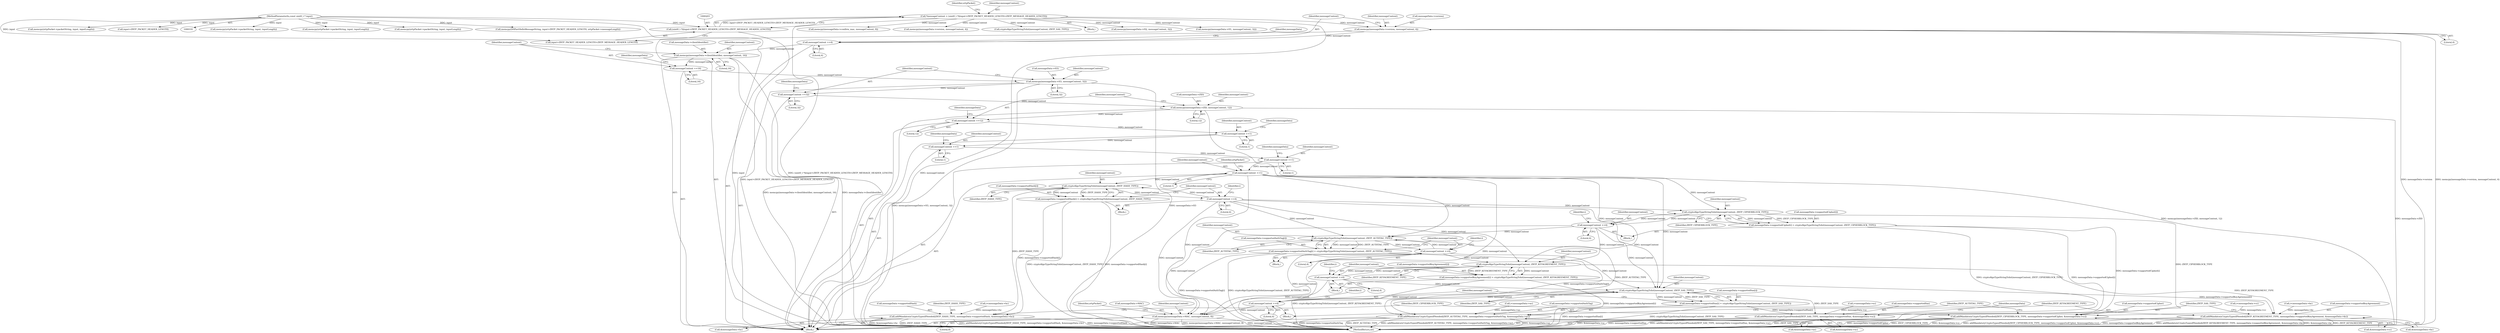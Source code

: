 digraph "0_bzrtp_bbb1e6e2f467ee4bd7b9a8c800e4f07343d7d99b@API" {
"1000233" [label="(Call,memcpy(messageData->clientIdentifier, messageContent, 16))"];
"1000230" [label="(Call,messageContent +=4)"];
"1000224" [label="(Call,memcpy(messageData->version, messageContent, 4))"];
"1000200" [label="(Call,*messageContent = (uint8_t *)(input+ZRTP_PACKET_HEADER_LENGTH+ZRTP_MESSAGE_HEADER_LENGTH))"];
"1000202" [label="(Call,(uint8_t *)(input+ZRTP_PACKET_HEADER_LENGTH+ZRTP_MESSAGE_HEADER_LENGTH))"];
"1000194" [label="(MethodParameterIn,const uint8_t * input)"];
"1000239" [label="(Call,messageContent +=16)"];
"1000242" [label="(Call,memcpy(messageData->H3, messageContent, 32))"];
"1000248" [label="(Call,messageContent +=32)"];
"1000251" [label="(Call,memcpy(messageData->ZID, messageContent, 12))"];
"1000257" [label="(Call,messageContent +=12)"];
"1000290" [label="(Call,messageContent +=1)"];
"1000303" [label="(Call,messageContent +=1)"];
"1000328" [label="(Call,messageContent +=1)"];
"1000353" [label="(Call,messageContent +=1)"];
"1000417" [label="(Call,cryptoAlgoTypeStringToInt(messageContent, ZRTP_HASH_TYPE))"];
"1000411" [label="(Call,messageData->supportedHash[i] = cryptoAlgoTypeStringToInt(messageContent, ZRTP_HASH_TYPE))"];
"1000519" [label="(Call,addMandatoryCryptoTypesIfNeeded(ZRTP_HASH_TYPE, messageData->supportedHash, &messageData->hc))"];
"1000420" [label="(Call,messageContent +=4)"];
"1000441" [label="(Call,cryptoAlgoTypeStringToInt(messageContent, ZRTP_CIPHERBLOCK_TYPE))"];
"1000435" [label="(Call,messageData->supportedCipher[i] = cryptoAlgoTypeStringToInt(messageContent, ZRTP_CIPHERBLOCK_TYPE))"];
"1000528" [label="(Call,addMandatoryCryptoTypesIfNeeded(ZRTP_CIPHERBLOCK_TYPE, messageData->supportedCipher, &messageData->cc))"];
"1000444" [label="(Call,messageContent +=4)"];
"1000465" [label="(Call,cryptoAlgoTypeStringToInt(messageContent, ZRTP_AUTHTAG_TYPE))"];
"1000459" [label="(Call,messageData->supportedAuthTag[i] = cryptoAlgoTypeStringToInt(messageContent, ZRTP_AUTHTAG_TYPE))"];
"1000537" [label="(Call,addMandatoryCryptoTypesIfNeeded(ZRTP_AUTHTAG_TYPE, messageData->supportedAuthTag, &messageData->ac))"];
"1000468" [label="(Call,messageContent +=4)"];
"1000489" [label="(Call,cryptoAlgoTypeStringToInt(messageContent, ZRTP_KEYAGREEMENT_TYPE))"];
"1000483" [label="(Call,messageData->supportedKeyAgreement[i] = cryptoAlgoTypeStringToInt(messageContent, ZRTP_KEYAGREEMENT_TYPE))"];
"1000546" [label="(Call,addMandatoryCryptoTypesIfNeeded(ZRTP_KEYAGREEMENT_TYPE, messageData->supportedKeyAgreement, &messageData->kc))"];
"1000492" [label="(Call,messageContent +=4)"];
"1000513" [label="(Call,cryptoAlgoTypeStringToInt(messageContent, ZRTP_SAS_TYPE))"];
"1000507" [label="(Call,messageData->supportedSas[i] = cryptoAlgoTypeStringToInt(messageContent, ZRTP_SAS_TYPE))"];
"1000555" [label="(Call,addMandatoryCryptoTypesIfNeeded(ZRTP_SAS_TYPE, messageData->supportedSas, &messageData->sc))"];
"1000516" [label="(Call,messageContent +=4)"];
"1000564" [label="(Call,memcpy(messageData->MAC, messageContent, 8))"];
"1000441" [label="(Call,cryptoAlgoTypeStringToInt(messageContent, ZRTP_CIPHERBLOCK_TYPE))"];
"1000530" [label="(Call,messageData->supportedCipher)"];
"1000457" [label="(Identifier,i)"];
"1000253" [label="(Identifier,messageData)"];
"1000481" [label="(Identifier,i)"];
"1001285" [label="(Call,memcpy(zrtpPacket->packetString, input, inputLength))"];
"1000211" [label="(Identifier,zrtpPacket)"];
"1000246" [label="(Identifier,messageContent)"];
"1000251" [label="(Call,memcpy(messageData->ZID, messageContent, 12))"];
"1000520" [label="(Identifier,ZRTP_HASH_TYPE)"];
"1000243" [label="(Call,messageData->H3)"];
"1000484" [label="(Call,messageData->supportedKeyAgreement[i])"];
"1000202" [label="(Call,(uint8_t *)(input+ZRTP_PACKET_HEADER_LENGTH+ZRTP_MESSAGE_HEADER_LENGTH))"];
"1000436" [label="(Call,messageData->supportedCipher[i])"];
"1000466" [label="(Identifier,messageContent)"];
"1000538" [label="(Identifier,ZRTP_AUTHTAG_TYPE)"];
"1000524" [label="(Call,&messageData->hc)"];
"1000422" [label="(Literal,4)"];
"1000891" [label="(Call,memcpy(zrtpPacket->packetString, input, inputLength))"];
"1000418" [label="(Identifier,messageContent)"];
"1000333" [label="(Identifier,messageData)"];
"1000533" [label="(Call,&messageData->cc)"];
"1000556" [label="(Identifier,ZRTP_SAS_TYPE)"];
"1000224" [label="(Call,memcpy(messageData->version, messageContent, 4))"];
"1000201" [label="(Identifier,messageContent)"];
"1000435" [label="(Call,messageData->supportedCipher[i] = cryptoAlgoTypeStringToInt(messageContent, ZRTP_CIPHERBLOCK_TYPE))"];
"1000427" [label="(Call,i<messageData->cc)"];
"1000514" [label="(Identifier,messageContent)"];
"1000588" [label="(Call,memcpy(zrtpPacket->packetString, input, inputLength))"];
"1000469" [label="(Identifier,messageContent)"];
"1001078" [label="(Call,memcpy(DHPartHelloMessageString, input+ZRTP_PACKET_HEADER_LENGTH, zrtpPacket->messageLength))"];
"1000458" [label="(Block,)"];
"1000444" [label="(Call,messageContent +=4)"];
"1000551" [label="(Call,&messageData->kc)"];
"1000231" [label="(Identifier,messageContent)"];
"1000225" [label="(Call,messageData->version)"];
"1000493" [label="(Identifier,messageContent)"];
"1000483" [label="(Call,messageData->supportedKeyAgreement[i] = cryptoAlgoTypeStringToInt(messageContent, ZRTP_KEYAGREEMENT_TYPE))"];
"1000257" [label="(Call,messageContent +=12)"];
"1000489" [label="(Call,cryptoAlgoTypeStringToInt(messageContent, ZRTP_KEYAGREEMENT_TYPE))"];
"1000250" [label="(Literal,32)"];
"1000290" [label="(Call,messageContent +=1)"];
"1000460" [label="(Call,messageData->supportedAuthTag[i])"];
"1000491" [label="(Identifier,ZRTP_KEYAGREEMENT_TYPE)"];
"1000529" [label="(Identifier,ZRTP_CIPHERBLOCK_TYPE)"];
"1000291" [label="(Identifier,messageContent)"];
"1000235" [label="(Identifier,messageData)"];
"1000451" [label="(Call,i<messageData->ac)"];
"1000467" [label="(Identifier,ZRTP_AUTHTAG_TYPE)"];
"1000518" [label="(Literal,4)"];
"1000515" [label="(Identifier,ZRTP_SAS_TYPE)"];
"1000568" [label="(Identifier,messageContent)"];
"1000499" [label="(Call,i<messageData->sc)"];
"1000528" [label="(Call,addMandatoryCryptoTypesIfNeeded(ZRTP_CIPHERBLOCK_TYPE, messageData->supportedCipher, &messageData->cc))"];
"1000248" [label="(Call,messageContent +=32)"];
"1000354" [label="(Identifier,messageContent)"];
"1000507" [label="(Call,messageData->supportedSas[i] = cryptoAlgoTypeStringToInt(messageContent, ZRTP_SAS_TYPE))"];
"1000547" [label="(Identifier,ZRTP_KEYAGREEMENT_TYPE)"];
"1000259" [label="(Literal,12)"];
"1001379" [label="(Call,memcpy(messageData->confirm_mac, messageContent, 8))"];
"1001941" [label="(Call,memcpy(messageData->version, messageContent, 4))"];
"1000513" [label="(Call,cryptoAlgoTypeStringToInt(messageContent, ZRTP_SAS_TYPE))"];
"1000812" [label="(Call,cryptoAlgoTypeStringToInt(messageContent, ZRTP_SAS_TYPE))"];
"1001915" [label="(Call,memcpy(zrtpPacket->packetString, input, inputLength))"];
"1000465" [label="(Call,cryptoAlgoTypeStringToInt(messageContent, ZRTP_AUTHTAG_TYPE))"];
"1000197" [label="(Block,)"];
"1000305" [label="(Literal,1)"];
"1000194" [label="(MethodParameterIn,const uint8_t * input)"];
"1000445" [label="(Identifier,messageContent)"];
"1000353" [label="(Call,messageContent +=1)"];
"1000572" [label="(Identifier,zrtpPacket)"];
"1000255" [label="(Identifier,messageContent)"];
"1000232" [label="(Literal,4)"];
"1000494" [label="(Literal,4)"];
"1000468" [label="(Call,messageContent +=4)"];
"1000519" [label="(Call,addMandatoryCryptoTypesIfNeeded(ZRTP_HASH_TYPE, messageData->supportedHash, &messageData->hc))"];
"1000295" [label="(Identifier,messageData)"];
"1000412" [label="(Call,messageData->supportedHash[i])"];
"1000537" [label="(Call,addMandatoryCryptoTypesIfNeeded(ZRTP_AUTHTAG_TYPE, messageData->supportedAuthTag, &messageData->ac))"];
"1000244" [label="(Identifier,messageData)"];
"1000419" [label="(Identifier,ZRTP_HASH_TYPE)"];
"1000328" [label="(Call,messageContent +=1)"];
"1000420" [label="(Call,messageContent +=4)"];
"1000434" [label="(Block,)"];
"1000247" [label="(Literal,32)"];
"1000240" [label="(Identifier,messageContent)"];
"1000237" [label="(Identifier,messageContent)"];
"1000303" [label="(Call,messageContent +=1)"];
"1000292" [label="(Literal,1)"];
"1000446" [label="(Literal,4)"];
"1000215" [label="(Block,)"];
"1000242" [label="(Call,memcpy(messageData->H3, messageContent, 32))"];
"1000252" [label="(Call,messageData->ZID)"];
"1000539" [label="(Call,messageData->supportedAuthTag)"];
"1000308" [label="(Identifier,messageData)"];
"1000470" [label="(Literal,4)"];
"1000517" [label="(Identifier,messageContent)"];
"1000355" [label="(Literal,1)"];
"1000475" [label="(Call,i<messageData->kc)"];
"1000569" [label="(Literal,8)"];
"1000560" [label="(Call,&messageData->sc)"];
"1000417" [label="(Call,cryptoAlgoTypeStringToInt(messageContent, ZRTP_HASH_TYPE))"];
"1000506" [label="(Block,)"];
"1000492" [label="(Call,messageContent +=4)"];
"1000204" [label="(Call,input+ZRTP_PACKET_HEADER_LENGTH+ZRTP_MESSAGE_HEADER_LENGTH)"];
"1000239" [label="(Call,messageContent +=16)"];
"1000409" [label="(Identifier,i)"];
"1000624" [label="(Call,memcpy(messageData->H2, messageContent, 32))"];
"1000459" [label="(Call,messageData->supportedAuthTag[i] = cryptoAlgoTypeStringToInt(messageContent, ZRTP_AUTHTAG_TYPE))"];
"1000557" [label="(Call,messageData->supportedSas)"];
"1000505" [label="(Identifier,i)"];
"1000403" [label="(Call,i<messageData->hc)"];
"1000443" [label="(Identifier,ZRTP_CIPHERBLOCK_TYPE)"];
"1000359" [label="(Identifier,zrtpPacket)"];
"1000200" [label="(Call,*messageContent = (uint8_t *)(input+ZRTP_PACKET_HEADER_LENGTH+ZRTP_MESSAGE_HEADER_LENGTH))"];
"1000945" [label="(Call,memcpy(messageData->H1, messageContent, 32))"];
"1000482" [label="(Block,)"];
"1000516" [label="(Call,messageContent +=4)"];
"1000546" [label="(Call,addMandatoryCryptoTypesIfNeeded(ZRTP_KEYAGREEMENT_TYPE, messageData->supportedKeyAgreement, &messageData->kc))"];
"1001080" [label="(Call,input+ZRTP_PACKET_HEADER_LENGTH)"];
"1000258" [label="(Identifier,messageContent)"];
"1000230" [label="(Call,messageContent +=4)"];
"1000262" [label="(Identifier,messageData)"];
"1000256" [label="(Literal,12)"];
"1000566" [label="(Identifier,messageData)"];
"1000548" [label="(Call,messageData->supportedKeyAgreement)"];
"1000411" [label="(Call,messageData->supportedHash[i] = cryptoAlgoTypeStringToInt(messageContent, ZRTP_HASH_TYPE))"];
"1000565" [label="(Call,messageData->MAC)"];
"1000241" [label="(Literal,16)"];
"1000564" [label="(Call,memcpy(messageData->MAC, messageContent, 8))"];
"1000521" [label="(Call,messageData->supportedHash)"];
"1000433" [label="(Identifier,i)"];
"1000442" [label="(Identifier,messageContent)"];
"1000542" [label="(Call,&messageData->ac)"];
"1000410" [label="(Block,)"];
"1000233" [label="(Call,memcpy(messageData->clientIdentifier, messageContent, 16))"];
"1000555" [label="(Call,addMandatoryCryptoTypesIfNeeded(ZRTP_SAS_TYPE, messageData->supportedSas, &messageData->sc))"];
"1000490" [label="(Identifier,messageContent)"];
"1000228" [label="(Identifier,messageContent)"];
"1000304" [label="(Identifier,messageContent)"];
"1000421" [label="(Identifier,messageContent)"];
"1000329" [label="(Identifier,messageContent)"];
"1000330" [label="(Literal,1)"];
"1000238" [label="(Literal,16)"];
"1000234" [label="(Call,messageData->clientIdentifier)"];
"1001966" [label="(MethodReturn,int)"];
"1000508" [label="(Call,messageData->supportedSas[i])"];
"1000249" [label="(Identifier,messageContent)"];
"1000229" [label="(Literal,4)"];
"1000233" -> "1000215"  [label="AST: "];
"1000233" -> "1000238"  [label="CFG: "];
"1000234" -> "1000233"  [label="AST: "];
"1000237" -> "1000233"  [label="AST: "];
"1000238" -> "1000233"  [label="AST: "];
"1000240" -> "1000233"  [label="CFG: "];
"1000233" -> "1001966"  [label="DDG: memcpy(messageData->clientIdentifier, messageContent, 16)"];
"1000233" -> "1001966"  [label="DDG: messageData->clientIdentifier"];
"1000230" -> "1000233"  [label="DDG: messageContent"];
"1000233" -> "1000239"  [label="DDG: messageContent"];
"1000230" -> "1000215"  [label="AST: "];
"1000230" -> "1000232"  [label="CFG: "];
"1000231" -> "1000230"  [label="AST: "];
"1000232" -> "1000230"  [label="AST: "];
"1000235" -> "1000230"  [label="CFG: "];
"1000224" -> "1000230"  [label="DDG: messageContent"];
"1000224" -> "1000215"  [label="AST: "];
"1000224" -> "1000229"  [label="CFG: "];
"1000225" -> "1000224"  [label="AST: "];
"1000228" -> "1000224"  [label="AST: "];
"1000229" -> "1000224"  [label="AST: "];
"1000231" -> "1000224"  [label="CFG: "];
"1000224" -> "1001966"  [label="DDG: messageData->version"];
"1000224" -> "1001966"  [label="DDG: memcpy(messageData->version, messageContent, 4)"];
"1000200" -> "1000224"  [label="DDG: messageContent"];
"1000200" -> "1000197"  [label="AST: "];
"1000200" -> "1000202"  [label="CFG: "];
"1000201" -> "1000200"  [label="AST: "];
"1000202" -> "1000200"  [label="AST: "];
"1000211" -> "1000200"  [label="CFG: "];
"1000200" -> "1001966"  [label="DDG: messageContent"];
"1000200" -> "1001966"  [label="DDG: (uint8_t *)(input+ZRTP_PACKET_HEADER_LENGTH+ZRTP_MESSAGE_HEADER_LENGTH)"];
"1000202" -> "1000200"  [label="DDG: input+ZRTP_PACKET_HEADER_LENGTH+ZRTP_MESSAGE_HEADER_LENGTH"];
"1000200" -> "1000624"  [label="DDG: messageContent"];
"1000200" -> "1000812"  [label="DDG: messageContent"];
"1000200" -> "1000945"  [label="DDG: messageContent"];
"1000200" -> "1001379"  [label="DDG: messageContent"];
"1000200" -> "1001941"  [label="DDG: messageContent"];
"1000202" -> "1000204"  [label="CFG: "];
"1000203" -> "1000202"  [label="AST: "];
"1000204" -> "1000202"  [label="AST: "];
"1000202" -> "1001966"  [label="DDG: input+ZRTP_PACKET_HEADER_LENGTH+ZRTP_MESSAGE_HEADER_LENGTH"];
"1000194" -> "1000202"  [label="DDG: input"];
"1000194" -> "1000191"  [label="AST: "];
"1000194" -> "1001966"  [label="DDG: input"];
"1000194" -> "1000204"  [label="DDG: input"];
"1000194" -> "1000588"  [label="DDG: input"];
"1000194" -> "1000891"  [label="DDG: input"];
"1000194" -> "1001078"  [label="DDG: input"];
"1000194" -> "1001080"  [label="DDG: input"];
"1000194" -> "1001285"  [label="DDG: input"];
"1000194" -> "1001915"  [label="DDG: input"];
"1000239" -> "1000215"  [label="AST: "];
"1000239" -> "1000241"  [label="CFG: "];
"1000240" -> "1000239"  [label="AST: "];
"1000241" -> "1000239"  [label="AST: "];
"1000244" -> "1000239"  [label="CFG: "];
"1000239" -> "1000242"  [label="DDG: messageContent"];
"1000242" -> "1000215"  [label="AST: "];
"1000242" -> "1000247"  [label="CFG: "];
"1000243" -> "1000242"  [label="AST: "];
"1000246" -> "1000242"  [label="AST: "];
"1000247" -> "1000242"  [label="AST: "];
"1000249" -> "1000242"  [label="CFG: "];
"1000242" -> "1001966"  [label="DDG: memcpy(messageData->H3, messageContent, 32)"];
"1000242" -> "1001966"  [label="DDG: messageData->H3"];
"1000242" -> "1000248"  [label="DDG: messageContent"];
"1000248" -> "1000215"  [label="AST: "];
"1000248" -> "1000250"  [label="CFG: "];
"1000249" -> "1000248"  [label="AST: "];
"1000250" -> "1000248"  [label="AST: "];
"1000253" -> "1000248"  [label="CFG: "];
"1000248" -> "1000251"  [label="DDG: messageContent"];
"1000251" -> "1000215"  [label="AST: "];
"1000251" -> "1000256"  [label="CFG: "];
"1000252" -> "1000251"  [label="AST: "];
"1000255" -> "1000251"  [label="AST: "];
"1000256" -> "1000251"  [label="AST: "];
"1000258" -> "1000251"  [label="CFG: "];
"1000251" -> "1001966"  [label="DDG: memcpy(messageData->ZID, messageContent, 12)"];
"1000251" -> "1001966"  [label="DDG: messageData->ZID"];
"1000251" -> "1000257"  [label="DDG: messageContent"];
"1000257" -> "1000215"  [label="AST: "];
"1000257" -> "1000259"  [label="CFG: "];
"1000258" -> "1000257"  [label="AST: "];
"1000259" -> "1000257"  [label="AST: "];
"1000262" -> "1000257"  [label="CFG: "];
"1000257" -> "1000290"  [label="DDG: messageContent"];
"1000290" -> "1000215"  [label="AST: "];
"1000290" -> "1000292"  [label="CFG: "];
"1000291" -> "1000290"  [label="AST: "];
"1000292" -> "1000290"  [label="AST: "];
"1000295" -> "1000290"  [label="CFG: "];
"1000290" -> "1000303"  [label="DDG: messageContent"];
"1000303" -> "1000215"  [label="AST: "];
"1000303" -> "1000305"  [label="CFG: "];
"1000304" -> "1000303"  [label="AST: "];
"1000305" -> "1000303"  [label="AST: "];
"1000308" -> "1000303"  [label="CFG: "];
"1000303" -> "1000328"  [label="DDG: messageContent"];
"1000328" -> "1000215"  [label="AST: "];
"1000328" -> "1000330"  [label="CFG: "];
"1000329" -> "1000328"  [label="AST: "];
"1000330" -> "1000328"  [label="AST: "];
"1000333" -> "1000328"  [label="CFG: "];
"1000328" -> "1000353"  [label="DDG: messageContent"];
"1000353" -> "1000215"  [label="AST: "];
"1000353" -> "1000355"  [label="CFG: "];
"1000354" -> "1000353"  [label="AST: "];
"1000355" -> "1000353"  [label="AST: "];
"1000359" -> "1000353"  [label="CFG: "];
"1000353" -> "1001966"  [label="DDG: messageContent"];
"1000353" -> "1000417"  [label="DDG: messageContent"];
"1000353" -> "1000441"  [label="DDG: messageContent"];
"1000353" -> "1000465"  [label="DDG: messageContent"];
"1000353" -> "1000489"  [label="DDG: messageContent"];
"1000353" -> "1000513"  [label="DDG: messageContent"];
"1000353" -> "1000564"  [label="DDG: messageContent"];
"1000417" -> "1000411"  [label="AST: "];
"1000417" -> "1000419"  [label="CFG: "];
"1000418" -> "1000417"  [label="AST: "];
"1000419" -> "1000417"  [label="AST: "];
"1000411" -> "1000417"  [label="CFG: "];
"1000417" -> "1000411"  [label="DDG: messageContent"];
"1000417" -> "1000411"  [label="DDG: ZRTP_HASH_TYPE"];
"1000420" -> "1000417"  [label="DDG: messageContent"];
"1000417" -> "1000420"  [label="DDG: messageContent"];
"1000417" -> "1000519"  [label="DDG: ZRTP_HASH_TYPE"];
"1000411" -> "1000410"  [label="AST: "];
"1000412" -> "1000411"  [label="AST: "];
"1000421" -> "1000411"  [label="CFG: "];
"1000411" -> "1001966"  [label="DDG: messageData->supportedHash[i]"];
"1000411" -> "1001966"  [label="DDG: cryptoAlgoTypeStringToInt(messageContent, ZRTP_HASH_TYPE)"];
"1000411" -> "1000519"  [label="DDG: messageData->supportedHash[i]"];
"1000519" -> "1000215"  [label="AST: "];
"1000519" -> "1000524"  [label="CFG: "];
"1000520" -> "1000519"  [label="AST: "];
"1000521" -> "1000519"  [label="AST: "];
"1000524" -> "1000519"  [label="AST: "];
"1000529" -> "1000519"  [label="CFG: "];
"1000519" -> "1001966"  [label="DDG: &messageData->hc"];
"1000519" -> "1001966"  [label="DDG: ZRTP_HASH_TYPE"];
"1000519" -> "1001966"  [label="DDG: addMandatoryCryptoTypesIfNeeded(ZRTP_HASH_TYPE, messageData->supportedHash, &messageData->hc)"];
"1000519" -> "1001966"  [label="DDG: messageData->supportedHash"];
"1000403" -> "1000519"  [label="DDG: messageData->hc"];
"1000420" -> "1000410"  [label="AST: "];
"1000420" -> "1000422"  [label="CFG: "];
"1000421" -> "1000420"  [label="AST: "];
"1000422" -> "1000420"  [label="AST: "];
"1000409" -> "1000420"  [label="CFG: "];
"1000420" -> "1000441"  [label="DDG: messageContent"];
"1000420" -> "1000465"  [label="DDG: messageContent"];
"1000420" -> "1000489"  [label="DDG: messageContent"];
"1000420" -> "1000513"  [label="DDG: messageContent"];
"1000420" -> "1000564"  [label="DDG: messageContent"];
"1000441" -> "1000435"  [label="AST: "];
"1000441" -> "1000443"  [label="CFG: "];
"1000442" -> "1000441"  [label="AST: "];
"1000443" -> "1000441"  [label="AST: "];
"1000435" -> "1000441"  [label="CFG: "];
"1000441" -> "1000435"  [label="DDG: messageContent"];
"1000441" -> "1000435"  [label="DDG: ZRTP_CIPHERBLOCK_TYPE"];
"1000444" -> "1000441"  [label="DDG: messageContent"];
"1000441" -> "1000444"  [label="DDG: messageContent"];
"1000441" -> "1000528"  [label="DDG: ZRTP_CIPHERBLOCK_TYPE"];
"1000435" -> "1000434"  [label="AST: "];
"1000436" -> "1000435"  [label="AST: "];
"1000445" -> "1000435"  [label="CFG: "];
"1000435" -> "1001966"  [label="DDG: messageData->supportedCipher[i]"];
"1000435" -> "1001966"  [label="DDG: cryptoAlgoTypeStringToInt(messageContent, ZRTP_CIPHERBLOCK_TYPE)"];
"1000435" -> "1000528"  [label="DDG: messageData->supportedCipher[i]"];
"1000528" -> "1000215"  [label="AST: "];
"1000528" -> "1000533"  [label="CFG: "];
"1000529" -> "1000528"  [label="AST: "];
"1000530" -> "1000528"  [label="AST: "];
"1000533" -> "1000528"  [label="AST: "];
"1000538" -> "1000528"  [label="CFG: "];
"1000528" -> "1001966"  [label="DDG: &messageData->cc"];
"1000528" -> "1001966"  [label="DDG: addMandatoryCryptoTypesIfNeeded(ZRTP_CIPHERBLOCK_TYPE, messageData->supportedCipher, &messageData->cc)"];
"1000528" -> "1001966"  [label="DDG: messageData->supportedCipher"];
"1000528" -> "1001966"  [label="DDG: ZRTP_CIPHERBLOCK_TYPE"];
"1000427" -> "1000528"  [label="DDG: messageData->cc"];
"1000444" -> "1000434"  [label="AST: "];
"1000444" -> "1000446"  [label="CFG: "];
"1000445" -> "1000444"  [label="AST: "];
"1000446" -> "1000444"  [label="AST: "];
"1000433" -> "1000444"  [label="CFG: "];
"1000444" -> "1000465"  [label="DDG: messageContent"];
"1000444" -> "1000489"  [label="DDG: messageContent"];
"1000444" -> "1000513"  [label="DDG: messageContent"];
"1000444" -> "1000564"  [label="DDG: messageContent"];
"1000465" -> "1000459"  [label="AST: "];
"1000465" -> "1000467"  [label="CFG: "];
"1000466" -> "1000465"  [label="AST: "];
"1000467" -> "1000465"  [label="AST: "];
"1000459" -> "1000465"  [label="CFG: "];
"1000465" -> "1000459"  [label="DDG: messageContent"];
"1000465" -> "1000459"  [label="DDG: ZRTP_AUTHTAG_TYPE"];
"1000468" -> "1000465"  [label="DDG: messageContent"];
"1000465" -> "1000468"  [label="DDG: messageContent"];
"1000465" -> "1000537"  [label="DDG: ZRTP_AUTHTAG_TYPE"];
"1000459" -> "1000458"  [label="AST: "];
"1000460" -> "1000459"  [label="AST: "];
"1000469" -> "1000459"  [label="CFG: "];
"1000459" -> "1001966"  [label="DDG: messageData->supportedAuthTag[i]"];
"1000459" -> "1001966"  [label="DDG: cryptoAlgoTypeStringToInt(messageContent, ZRTP_AUTHTAG_TYPE)"];
"1000459" -> "1000537"  [label="DDG: messageData->supportedAuthTag[i]"];
"1000537" -> "1000215"  [label="AST: "];
"1000537" -> "1000542"  [label="CFG: "];
"1000538" -> "1000537"  [label="AST: "];
"1000539" -> "1000537"  [label="AST: "];
"1000542" -> "1000537"  [label="AST: "];
"1000547" -> "1000537"  [label="CFG: "];
"1000537" -> "1001966"  [label="DDG: &messageData->ac"];
"1000537" -> "1001966"  [label="DDG: messageData->supportedAuthTag"];
"1000537" -> "1001966"  [label="DDG: ZRTP_AUTHTAG_TYPE"];
"1000537" -> "1001966"  [label="DDG: addMandatoryCryptoTypesIfNeeded(ZRTP_AUTHTAG_TYPE, messageData->supportedAuthTag, &messageData->ac)"];
"1000451" -> "1000537"  [label="DDG: messageData->ac"];
"1000468" -> "1000458"  [label="AST: "];
"1000468" -> "1000470"  [label="CFG: "];
"1000469" -> "1000468"  [label="AST: "];
"1000470" -> "1000468"  [label="AST: "];
"1000457" -> "1000468"  [label="CFG: "];
"1000468" -> "1000489"  [label="DDG: messageContent"];
"1000468" -> "1000513"  [label="DDG: messageContent"];
"1000468" -> "1000564"  [label="DDG: messageContent"];
"1000489" -> "1000483"  [label="AST: "];
"1000489" -> "1000491"  [label="CFG: "];
"1000490" -> "1000489"  [label="AST: "];
"1000491" -> "1000489"  [label="AST: "];
"1000483" -> "1000489"  [label="CFG: "];
"1000489" -> "1000483"  [label="DDG: messageContent"];
"1000489" -> "1000483"  [label="DDG: ZRTP_KEYAGREEMENT_TYPE"];
"1000492" -> "1000489"  [label="DDG: messageContent"];
"1000489" -> "1000492"  [label="DDG: messageContent"];
"1000489" -> "1000546"  [label="DDG: ZRTP_KEYAGREEMENT_TYPE"];
"1000483" -> "1000482"  [label="AST: "];
"1000484" -> "1000483"  [label="AST: "];
"1000493" -> "1000483"  [label="CFG: "];
"1000483" -> "1001966"  [label="DDG: cryptoAlgoTypeStringToInt(messageContent, ZRTP_KEYAGREEMENT_TYPE)"];
"1000483" -> "1001966"  [label="DDG: messageData->supportedKeyAgreement[i]"];
"1000483" -> "1000546"  [label="DDG: messageData->supportedKeyAgreement[i]"];
"1000546" -> "1000215"  [label="AST: "];
"1000546" -> "1000551"  [label="CFG: "];
"1000547" -> "1000546"  [label="AST: "];
"1000548" -> "1000546"  [label="AST: "];
"1000551" -> "1000546"  [label="AST: "];
"1000556" -> "1000546"  [label="CFG: "];
"1000546" -> "1001966"  [label="DDG: messageData->supportedKeyAgreement"];
"1000546" -> "1001966"  [label="DDG: addMandatoryCryptoTypesIfNeeded(ZRTP_KEYAGREEMENT_TYPE, messageData->supportedKeyAgreement, &messageData->kc)"];
"1000546" -> "1001966"  [label="DDG: &messageData->kc"];
"1000546" -> "1001966"  [label="DDG: ZRTP_KEYAGREEMENT_TYPE"];
"1000475" -> "1000546"  [label="DDG: messageData->kc"];
"1000492" -> "1000482"  [label="AST: "];
"1000492" -> "1000494"  [label="CFG: "];
"1000493" -> "1000492"  [label="AST: "];
"1000494" -> "1000492"  [label="AST: "];
"1000481" -> "1000492"  [label="CFG: "];
"1000492" -> "1000513"  [label="DDG: messageContent"];
"1000492" -> "1000564"  [label="DDG: messageContent"];
"1000513" -> "1000507"  [label="AST: "];
"1000513" -> "1000515"  [label="CFG: "];
"1000514" -> "1000513"  [label="AST: "];
"1000515" -> "1000513"  [label="AST: "];
"1000507" -> "1000513"  [label="CFG: "];
"1000513" -> "1000507"  [label="DDG: messageContent"];
"1000513" -> "1000507"  [label="DDG: ZRTP_SAS_TYPE"];
"1000516" -> "1000513"  [label="DDG: messageContent"];
"1000513" -> "1000516"  [label="DDG: messageContent"];
"1000513" -> "1000555"  [label="DDG: ZRTP_SAS_TYPE"];
"1000507" -> "1000506"  [label="AST: "];
"1000508" -> "1000507"  [label="AST: "];
"1000517" -> "1000507"  [label="CFG: "];
"1000507" -> "1001966"  [label="DDG: cryptoAlgoTypeStringToInt(messageContent, ZRTP_SAS_TYPE)"];
"1000507" -> "1001966"  [label="DDG: messageData->supportedSas[i]"];
"1000507" -> "1000555"  [label="DDG: messageData->supportedSas[i]"];
"1000555" -> "1000215"  [label="AST: "];
"1000555" -> "1000560"  [label="CFG: "];
"1000556" -> "1000555"  [label="AST: "];
"1000557" -> "1000555"  [label="AST: "];
"1000560" -> "1000555"  [label="AST: "];
"1000566" -> "1000555"  [label="CFG: "];
"1000555" -> "1001966"  [label="DDG: &messageData->sc"];
"1000555" -> "1001966"  [label="DDG: messageData->supportedSas"];
"1000555" -> "1001966"  [label="DDG: addMandatoryCryptoTypesIfNeeded(ZRTP_SAS_TYPE, messageData->supportedSas, &messageData->sc)"];
"1000555" -> "1001966"  [label="DDG: ZRTP_SAS_TYPE"];
"1000499" -> "1000555"  [label="DDG: messageData->sc"];
"1000516" -> "1000506"  [label="AST: "];
"1000516" -> "1000518"  [label="CFG: "];
"1000517" -> "1000516"  [label="AST: "];
"1000518" -> "1000516"  [label="AST: "];
"1000505" -> "1000516"  [label="CFG: "];
"1000516" -> "1000564"  [label="DDG: messageContent"];
"1000564" -> "1000215"  [label="AST: "];
"1000564" -> "1000569"  [label="CFG: "];
"1000565" -> "1000564"  [label="AST: "];
"1000568" -> "1000564"  [label="AST: "];
"1000569" -> "1000564"  [label="AST: "];
"1000572" -> "1000564"  [label="CFG: "];
"1000564" -> "1001966"  [label="DDG: messageContent"];
"1000564" -> "1001966"  [label="DDG: messageData->MAC"];
"1000564" -> "1001966"  [label="DDG: memcpy(messageData->MAC, messageContent, 8)"];
}
